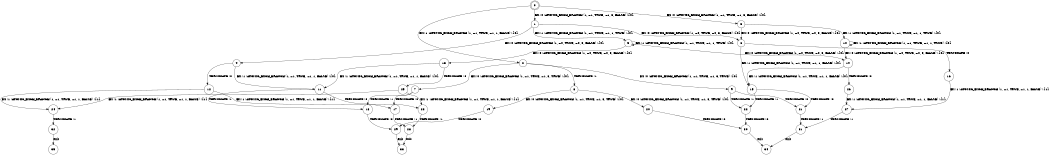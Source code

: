 digraph BCG {
size = "7, 10.5";
center = TRUE;
node [shape = circle];
0 [peripheries = 2];
0 -> 1 [label = "EX !0 !ATOMIC_EXCH_BRANCH (1, +1, TRUE, +1, 3, FALSE) !{0}"];
0 -> 2 [label = "EX !1 !ATOMIC_EXCH_BRANCH (1, +1, TRUE, +1, 1, FALSE) !{0}"];
0 -> 3 [label = "EX !0 !ATOMIC_EXCH_BRANCH (1, +1, TRUE, +1, 3, FALSE) !{0}"];
1 -> 4 [label = "EX !0 !ATOMIC_EXCH_BRANCH (1, +0, TRUE, +0, 3, FALSE) !{0}"];
1 -> 5 [label = "EX !1 !ATOMIC_EXCH_BRANCH (1, +1, TRUE, +1, 1, TRUE) !{0}"];
1 -> 6 [label = "EX !0 !ATOMIC_EXCH_BRANCH (1, +0, TRUE, +0, 3, FALSE) !{0}"];
2 -> 7 [label = "EX !0 !ATOMIC_EXCH_BRANCH (1, +1, TRUE, +1, 3, TRUE) !{0}"];
2 -> 8 [label = "TERMINATE !1"];
2 -> 9 [label = "EX !0 !ATOMIC_EXCH_BRANCH (1, +1, TRUE, +1, 3, TRUE) !{0}"];
3 -> 10 [label = "EX !1 !ATOMIC_EXCH_BRANCH (1, +1, TRUE, +1, 1, TRUE) !{0}"];
3 -> 6 [label = "EX !0 !ATOMIC_EXCH_BRANCH (1, +0, TRUE, +0, 3, FALSE) !{0}"];
4 -> 11 [label = "EX !1 !ATOMIC_EXCH_BRANCH (1, +1, TRUE, +1, 1, FALSE) !{0}"];
4 -> 12 [label = "TERMINATE !0"];
5 -> 13 [label = "EX !0 !ATOMIC_EXCH_BRANCH (1, +0, TRUE, +0, 3, FALSE) !{0}"];
5 -> 5 [label = "EX !1 !ATOMIC_EXCH_BRANCH (1, +1, TRUE, +1, 1, TRUE) !{0}"];
5 -> 14 [label = "EX !0 !ATOMIC_EXCH_BRANCH (1, +0, TRUE, +0, 3, FALSE) !{0}"];
6 -> 15 [label = "EX !1 !ATOMIC_EXCH_BRANCH (1, +1, TRUE, +1, 1, FALSE) !{0}"];
6 -> 16 [label = "TERMINATE !0"];
7 -> 17 [label = "TERMINATE !0"];
7 -> 18 [label = "TERMINATE !1"];
8 -> 19 [label = "EX !0 !ATOMIC_EXCH_BRANCH (1, +1, TRUE, +1, 3, TRUE) !{0}"];
8 -> 20 [label = "EX !0 !ATOMIC_EXCH_BRANCH (1, +1, TRUE, +1, 3, TRUE) !{0}"];
9 -> 21 [label = "TERMINATE !0"];
9 -> 22 [label = "TERMINATE !1"];
10 -> 10 [label = "EX !1 !ATOMIC_EXCH_BRANCH (1, +1, TRUE, +1, 1, TRUE) !{0}"];
10 -> 14 [label = "EX !0 !ATOMIC_EXCH_BRANCH (1, +0, TRUE, +0, 3, FALSE) !{0}"];
11 -> 17 [label = "TERMINATE !0"];
11 -> 18 [label = "TERMINATE !1"];
12 -> 23 [label = "EX !1 !ATOMIC_EXCH_BRANCH (1, +1, TRUE, +1, 1, FALSE) !{1}"];
12 -> 24 [label = "EX !1 !ATOMIC_EXCH_BRANCH (1, +1, TRUE, +1, 1, FALSE) !{1}"];
13 -> 11 [label = "EX !1 !ATOMIC_EXCH_BRANCH (1, +1, TRUE, +1, 1, FALSE) !{0}"];
13 -> 25 [label = "TERMINATE !0"];
14 -> 15 [label = "EX !1 !ATOMIC_EXCH_BRANCH (1, +1, TRUE, +1, 1, FALSE) !{0}"];
14 -> 26 [label = "TERMINATE !0"];
15 -> 21 [label = "TERMINATE !0"];
15 -> 22 [label = "TERMINATE !1"];
16 -> 27 [label = "EX !1 !ATOMIC_EXCH_BRANCH (1, +1, TRUE, +1, 1, FALSE) !{1}"];
17 -> 28 [label = "TERMINATE !1"];
18 -> 29 [label = "TERMINATE !0"];
19 -> 29 [label = "TERMINATE !0"];
20 -> 30 [label = "TERMINATE !0"];
21 -> 31 [label = "TERMINATE !1"];
22 -> 30 [label = "TERMINATE !0"];
23 -> 28 [label = "TERMINATE !1"];
24 -> 32 [label = "TERMINATE !1"];
25 -> 23 [label = "EX !1 !ATOMIC_EXCH_BRANCH (1, +1, TRUE, +1, 1, FALSE) !{1}"];
25 -> 24 [label = "EX !1 !ATOMIC_EXCH_BRANCH (1, +1, TRUE, +1, 1, FALSE) !{1}"];
26 -> 27 [label = "EX !1 !ATOMIC_EXCH_BRANCH (1, +1, TRUE, +1, 1, FALSE) !{1}"];
27 -> 31 [label = "TERMINATE !1"];
28 -> 33 [label = "exit"];
29 -> 33 [label = "exit"];
30 -> 34 [label = "exit"];
31 -> 34 [label = "exit"];
32 -> 35 [label = "exit"];
}
